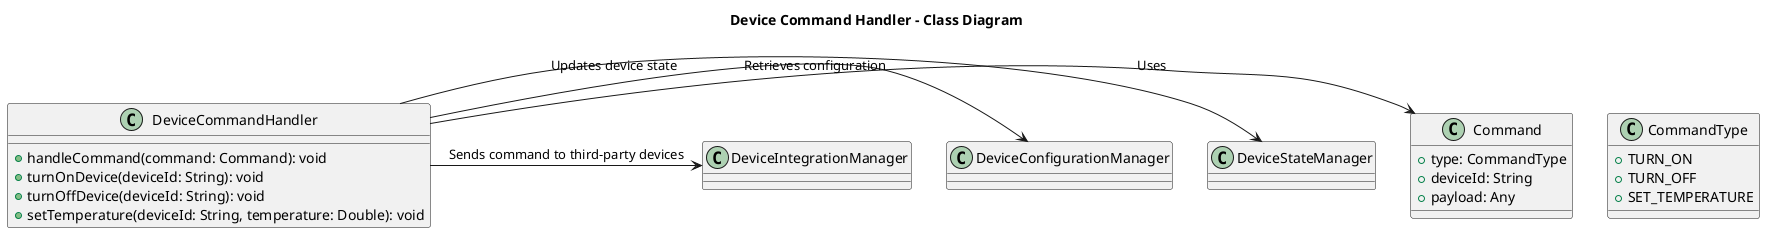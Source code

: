 @startuml
title Device Command Handler - Class Diagram

class DeviceCommandHandler {
  +handleCommand(command: Command): void
  +turnOnDevice(deviceId: String): void
  +turnOffDevice(deviceId: String): void
  +setTemperature(deviceId: String, temperature: Double): void
}

class Command {
  +type: CommandType
  +deviceId: String
  +payload: Any
}

class CommandType {
  +TURN_ON
  +TURN_OFF
  +SET_TEMPERATURE
}

DeviceCommandHandler -> Command : Uses
DeviceCommandHandler -> DeviceStateManager : Updates device state
DeviceCommandHandler -> DeviceConfigurationManager : Retrieves configuration
DeviceCommandHandler -> DeviceIntegrationManager : Sends command to third-party devices
@enduml
